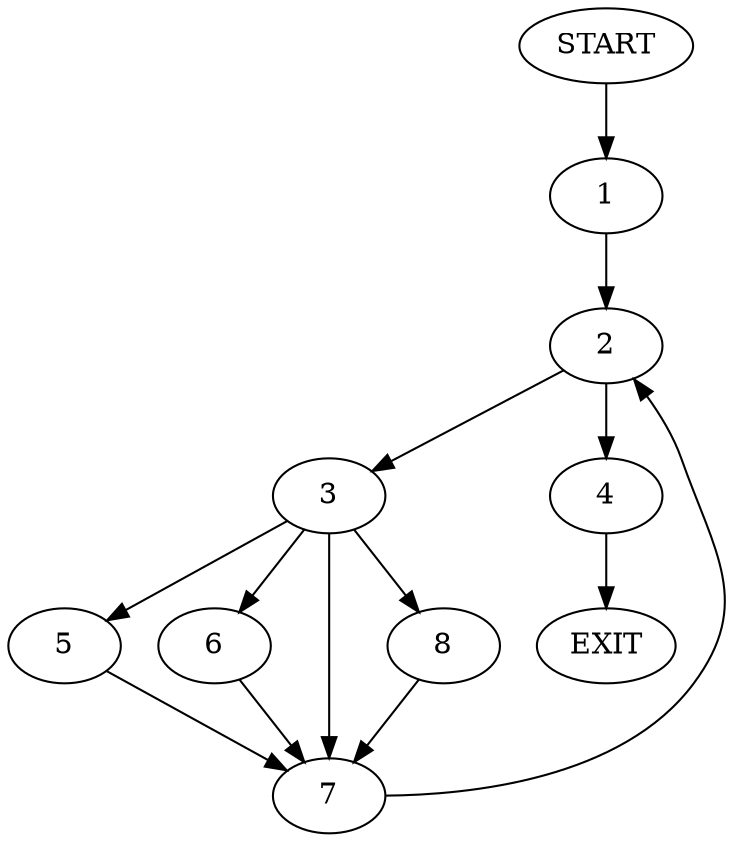 digraph {
0 [label="START"]
9 [label="EXIT"]
0 -> 1
1 -> 2
2 -> 3
2 -> 4
3 -> 5
3 -> 6
3 -> 7
3 -> 8
4 -> 9
6 -> 7
5 -> 7
8 -> 7
7 -> 2
}

